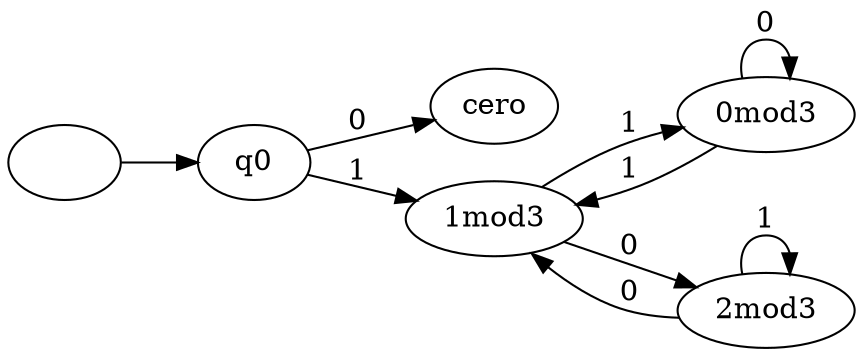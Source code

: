 /* Universidade La Laguna
   Grado en Ingenieria Informatica
   Computabilidad y Algoritmia

   Fichero DOT de represintacionde un DFA
   Lenguaje reconocido: Cadenas binarias que representan numeros
     enteros divisibles por 3 sin ceros por la izquierda
   ER: 0|(1(01*)*10*)+
*/
digraph DFA {
  rankdir=LR;
  size = "10, 4";
  d2tstyleonly = true;
  node [share = none]; "";
  node [share = doublecircle]; "cero" "0mod3";
  node [share = circle];
  "" -> "q0";
  "1mod3" -> "2mod3" [ label="0" ];
  "1mod3" -> "0mod3" [ label="1" ];
  "0mod3" -> "0mod3" [ label="0" ];
  "0mod3" -> "1mod3" [ label="1" ];
  "2mod3" -> "1mod3" [ label="0" ];
  "2mod3" -> "2mod3" [ label="1" ];
  "q0" -> "cero" [ label="0" ];
  "q0" -> "1mod3" [ label="1" ];
}
